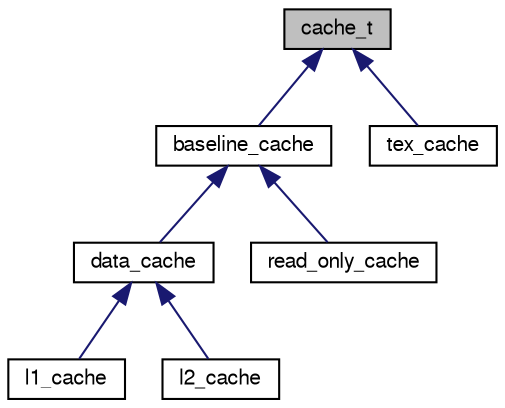 digraph G
{
  bgcolor="transparent";
  edge [fontname="FreeSans",fontsize="10",labelfontname="FreeSans",labelfontsize="10"];
  node [fontname="FreeSans",fontsize="10",shape=record];
  Node1 [label="cache_t",height=0.2,width=0.4,color="black", fillcolor="grey75", style="filled" fontcolor="black"];
  Node1 -> Node2 [dir=back,color="midnightblue",fontsize="10",style="solid",fontname="FreeSans"];
  Node2 [label="baseline_cache",height=0.2,width=0.4,color="black",URL="$classbaseline__cache.html"];
  Node2 -> Node3 [dir=back,color="midnightblue",fontsize="10",style="solid",fontname="FreeSans"];
  Node3 [label="data_cache",height=0.2,width=0.4,color="black",URL="$classdata__cache.html",tooltip="Data cache - Implements common functions for L1 and L2 data cache."];
  Node3 -> Node4 [dir=back,color="midnightblue",fontsize="10",style="solid",fontname="FreeSans"];
  Node4 [label="l1_cache",height=0.2,width=0.4,color="black",URL="$classl1__cache.html"];
  Node3 -> Node5 [dir=back,color="midnightblue",fontsize="10",style="solid",fontname="FreeSans"];
  Node5 [label="l2_cache",height=0.2,width=0.4,color="black",URL="$classl2__cache.html"];
  Node2 -> Node6 [dir=back,color="midnightblue",fontsize="10",style="solid",fontname="FreeSans"];
  Node6 [label="read_only_cache",height=0.2,width=0.4,color="black",URL="$classread__only__cache.html",tooltip="Read only cache."];
  Node1 -> Node7 [dir=back,color="midnightblue",fontsize="10",style="solid",fontname="FreeSans"];
  Node7 [label="tex_cache",height=0.2,width=0.4,color="black",URL="$classtex__cache.html"];
}
